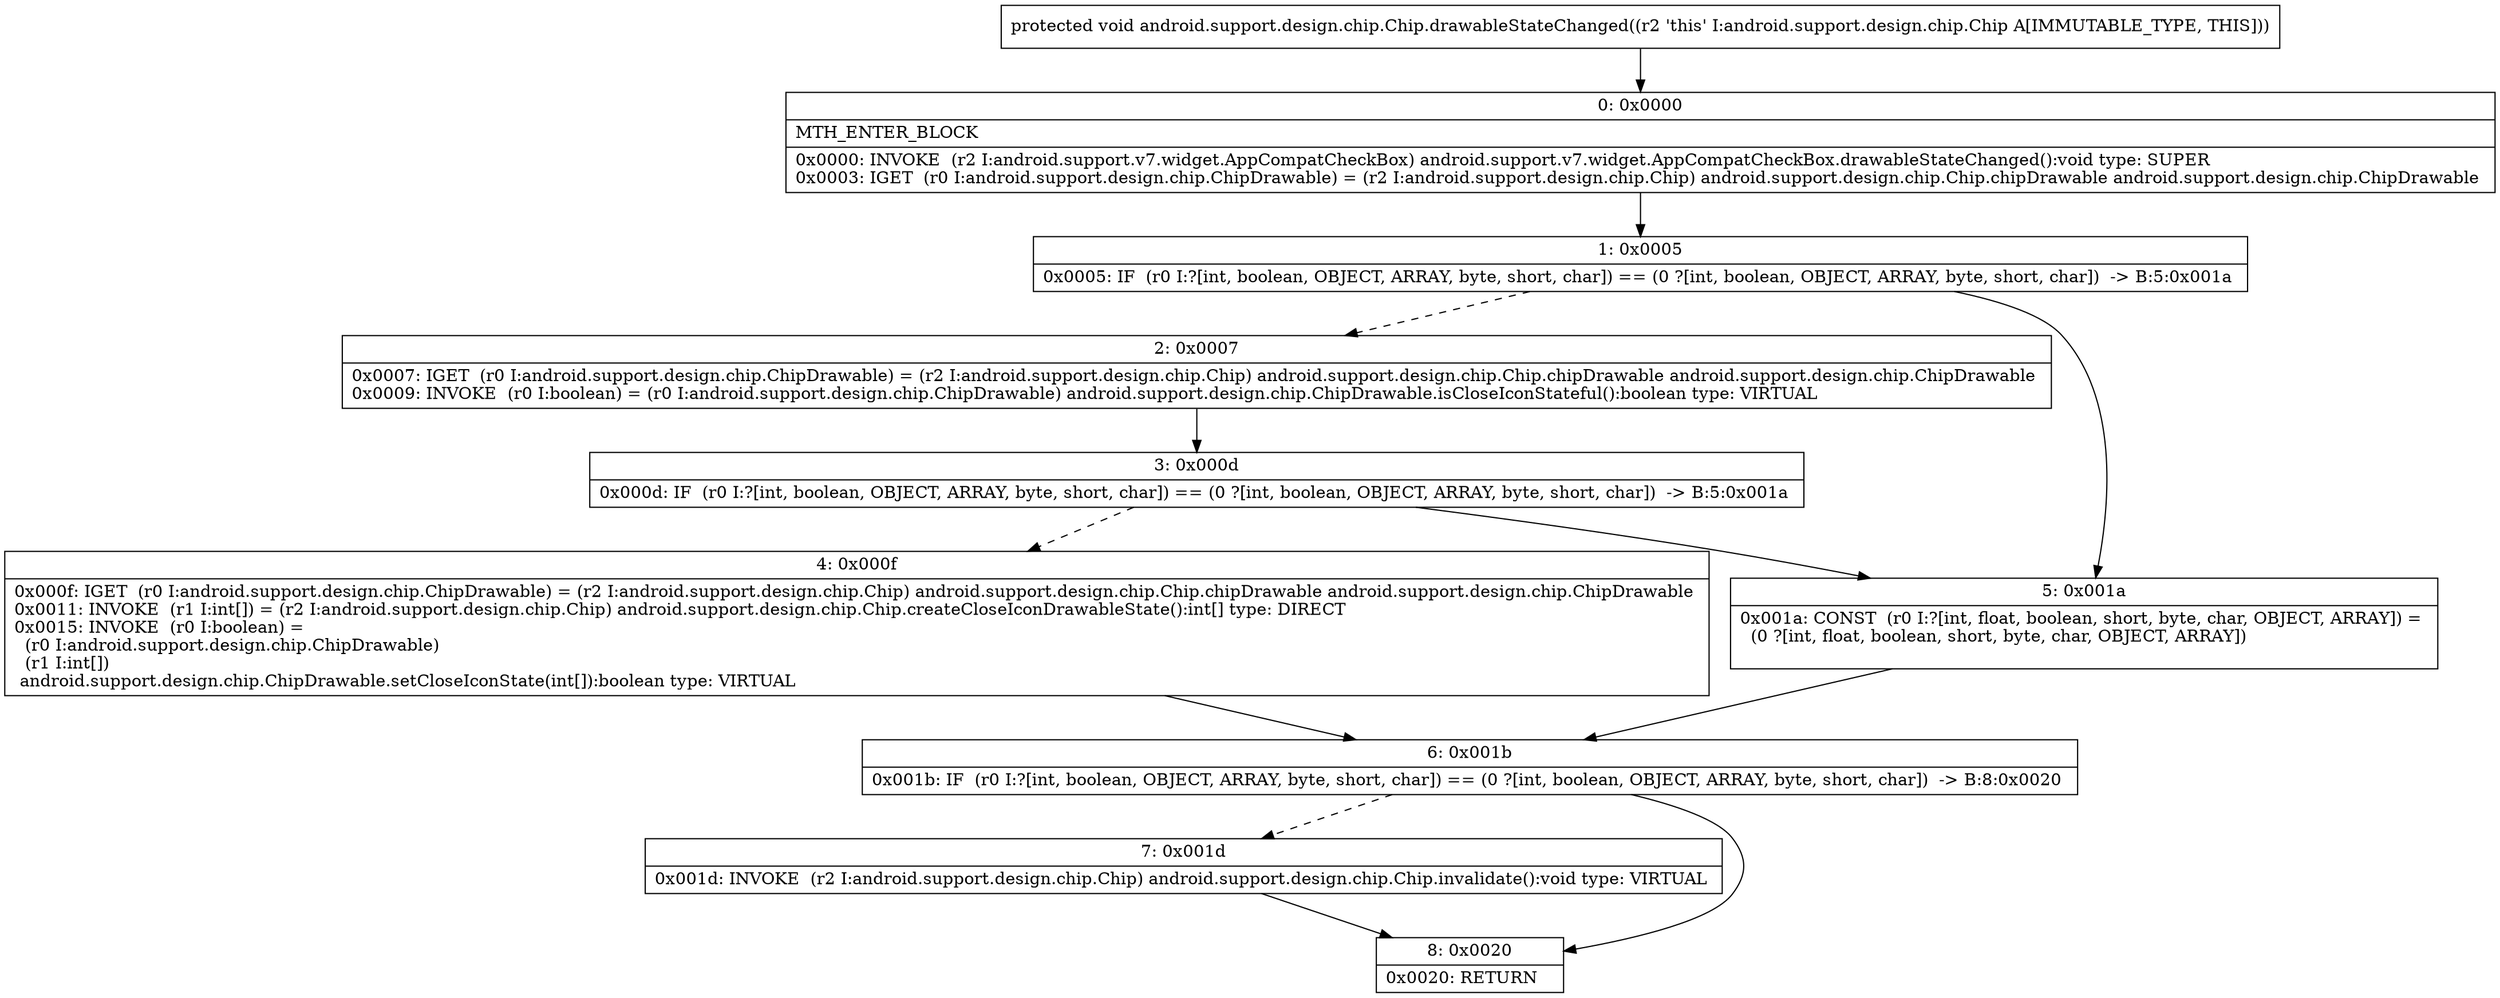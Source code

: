 digraph "CFG forandroid.support.design.chip.Chip.drawableStateChanged()V" {
Node_0 [shape=record,label="{0\:\ 0x0000|MTH_ENTER_BLOCK\l|0x0000: INVOKE  (r2 I:android.support.v7.widget.AppCompatCheckBox) android.support.v7.widget.AppCompatCheckBox.drawableStateChanged():void type: SUPER \l0x0003: IGET  (r0 I:android.support.design.chip.ChipDrawable) = (r2 I:android.support.design.chip.Chip) android.support.design.chip.Chip.chipDrawable android.support.design.chip.ChipDrawable \l}"];
Node_1 [shape=record,label="{1\:\ 0x0005|0x0005: IF  (r0 I:?[int, boolean, OBJECT, ARRAY, byte, short, char]) == (0 ?[int, boolean, OBJECT, ARRAY, byte, short, char])  \-\> B:5:0x001a \l}"];
Node_2 [shape=record,label="{2\:\ 0x0007|0x0007: IGET  (r0 I:android.support.design.chip.ChipDrawable) = (r2 I:android.support.design.chip.Chip) android.support.design.chip.Chip.chipDrawable android.support.design.chip.ChipDrawable \l0x0009: INVOKE  (r0 I:boolean) = (r0 I:android.support.design.chip.ChipDrawable) android.support.design.chip.ChipDrawable.isCloseIconStateful():boolean type: VIRTUAL \l}"];
Node_3 [shape=record,label="{3\:\ 0x000d|0x000d: IF  (r0 I:?[int, boolean, OBJECT, ARRAY, byte, short, char]) == (0 ?[int, boolean, OBJECT, ARRAY, byte, short, char])  \-\> B:5:0x001a \l}"];
Node_4 [shape=record,label="{4\:\ 0x000f|0x000f: IGET  (r0 I:android.support.design.chip.ChipDrawable) = (r2 I:android.support.design.chip.Chip) android.support.design.chip.Chip.chipDrawable android.support.design.chip.ChipDrawable \l0x0011: INVOKE  (r1 I:int[]) = (r2 I:android.support.design.chip.Chip) android.support.design.chip.Chip.createCloseIconDrawableState():int[] type: DIRECT \l0x0015: INVOKE  (r0 I:boolean) = \l  (r0 I:android.support.design.chip.ChipDrawable)\l  (r1 I:int[])\l android.support.design.chip.ChipDrawable.setCloseIconState(int[]):boolean type: VIRTUAL \l}"];
Node_5 [shape=record,label="{5\:\ 0x001a|0x001a: CONST  (r0 I:?[int, float, boolean, short, byte, char, OBJECT, ARRAY]) = \l  (0 ?[int, float, boolean, short, byte, char, OBJECT, ARRAY])\l \l}"];
Node_6 [shape=record,label="{6\:\ 0x001b|0x001b: IF  (r0 I:?[int, boolean, OBJECT, ARRAY, byte, short, char]) == (0 ?[int, boolean, OBJECT, ARRAY, byte, short, char])  \-\> B:8:0x0020 \l}"];
Node_7 [shape=record,label="{7\:\ 0x001d|0x001d: INVOKE  (r2 I:android.support.design.chip.Chip) android.support.design.chip.Chip.invalidate():void type: VIRTUAL \l}"];
Node_8 [shape=record,label="{8\:\ 0x0020|0x0020: RETURN   \l}"];
MethodNode[shape=record,label="{protected void android.support.design.chip.Chip.drawableStateChanged((r2 'this' I:android.support.design.chip.Chip A[IMMUTABLE_TYPE, THIS])) }"];
MethodNode -> Node_0;
Node_0 -> Node_1;
Node_1 -> Node_2[style=dashed];
Node_1 -> Node_5;
Node_2 -> Node_3;
Node_3 -> Node_4[style=dashed];
Node_3 -> Node_5;
Node_4 -> Node_6;
Node_5 -> Node_6;
Node_6 -> Node_7[style=dashed];
Node_6 -> Node_8;
Node_7 -> Node_8;
}

